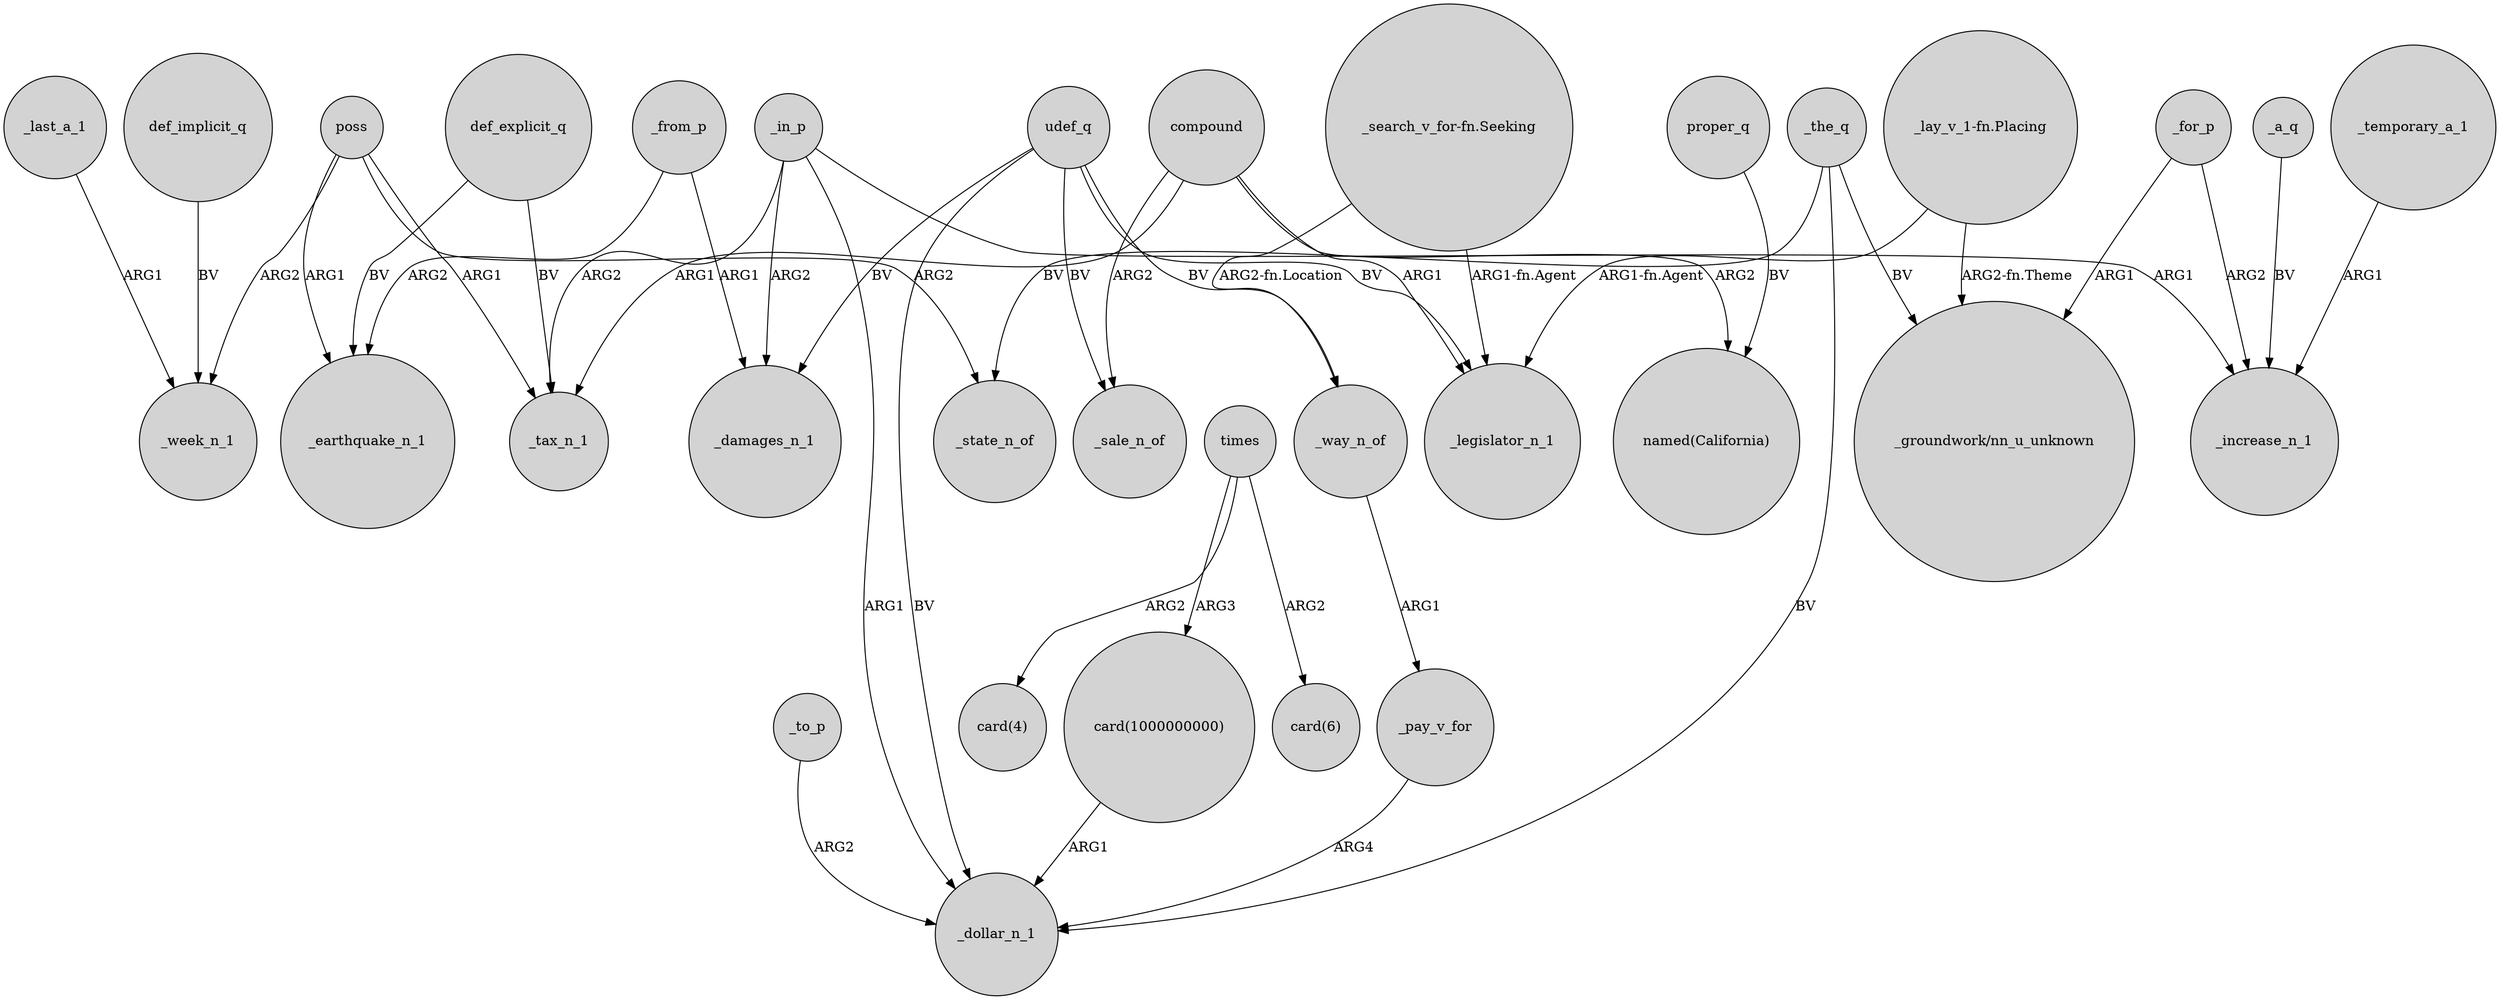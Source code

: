 digraph {
	node [shape=circle style=filled]
	def_explicit_q -> _earthquake_n_1 [label=BV]
	_a_q -> _increase_n_1 [label=BV]
	_to_p -> _dollar_n_1 [label=ARG2]
	def_implicit_q -> _week_n_1 [label=BV]
	poss -> _tax_n_1 [label=ARG1]
	"_search_v_for-fn.Seeking" -> _legislator_n_1 [label="ARG1-fn.Agent"]
	udef_q -> _way_n_of [label=BV]
	udef_q -> _legislator_n_1 [label=BV]
	poss -> _earthquake_n_1 [label=ARG1]
	compound -> _legislator_n_1 [label=ARG1]
	"_lay_v_1-fn.Placing" -> _legislator_n_1 [label="ARG1-fn.Agent"]
	def_explicit_q -> _tax_n_1 [label=BV]
	poss -> _state_n_of [label=ARG2]
	proper_q -> "named(California)" [label=BV]
	_way_n_of -> _pay_v_for [label=ARG1]
	_the_q -> _dollar_n_1 [label=BV]
	udef_q -> _damages_n_1 [label=BV]
	_for_p -> "_groundwork/nn_u_unknown" [label=ARG1]
	times -> "card(6)" [label=ARG2]
	_from_p -> _damages_n_1 [label=ARG1]
	_the_q -> _state_n_of [label=BV]
	compound -> _tax_n_1 [label=ARG1]
	poss -> _week_n_1 [label=ARG2]
	times -> "card(1000000000)" [label=ARG3]
	_the_q -> "_groundwork/nn_u_unknown" [label=BV]
	_in_p -> _damages_n_1 [label=ARG2]
	compound -> _sale_n_of [label=ARG2]
	times -> "card(4)" [label=ARG2]
	_from_p -> _earthquake_n_1 [label=ARG2]
	_last_a_1 -> _week_n_1 [label=ARG1]
	"_lay_v_1-fn.Placing" -> "_groundwork/nn_u_unknown" [label="ARG2-fn.Theme"]
	_for_p -> _increase_n_1 [label=ARG2]
	udef_q -> _sale_n_of [label=BV]
	compound -> "named(California)" [label=ARG2]
	_in_p -> _tax_n_1 [label=ARG2]
	_temporary_a_1 -> _increase_n_1 [label=ARG1]
	_in_p -> _dollar_n_1 [label=ARG1]
	"card(1000000000)" -> _dollar_n_1 [label=ARG1]
	_in_p -> _increase_n_1 [label=ARG1]
	"_search_v_for-fn.Seeking" -> _way_n_of [label="ARG2-fn.Location"]
	udef_q -> _dollar_n_1 [label=BV]
	_pay_v_for -> _dollar_n_1 [label=ARG4]
}

